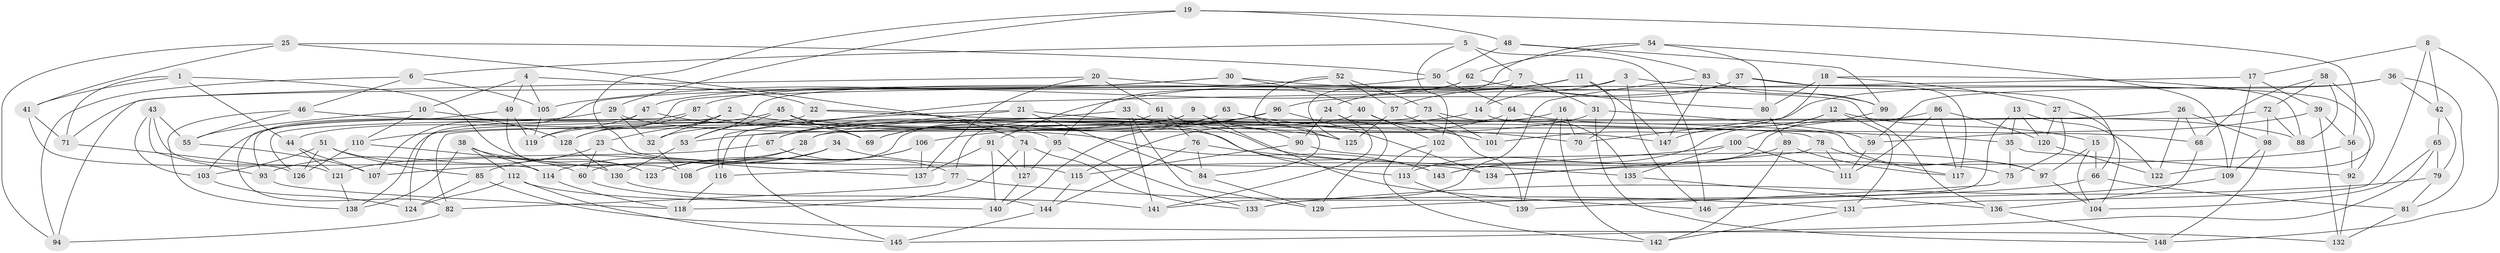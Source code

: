 // coarse degree distribution, {4: 0.5, 5: 0.16346153846153846, 6: 0.25, 3: 0.08653846153846154}
// Generated by graph-tools (version 1.1) at 2025/38/03/04/25 23:38:08]
// undirected, 148 vertices, 296 edges
graph export_dot {
  node [color=gray90,style=filled];
  1;
  2;
  3;
  4;
  5;
  6;
  7;
  8;
  9;
  10;
  11;
  12;
  13;
  14;
  15;
  16;
  17;
  18;
  19;
  20;
  21;
  22;
  23;
  24;
  25;
  26;
  27;
  28;
  29;
  30;
  31;
  32;
  33;
  34;
  35;
  36;
  37;
  38;
  39;
  40;
  41;
  42;
  43;
  44;
  45;
  46;
  47;
  48;
  49;
  50;
  51;
  52;
  53;
  54;
  55;
  56;
  57;
  58;
  59;
  60;
  61;
  62;
  63;
  64;
  65;
  66;
  67;
  68;
  69;
  70;
  71;
  72;
  73;
  74;
  75;
  76;
  77;
  78;
  79;
  80;
  81;
  82;
  83;
  84;
  85;
  86;
  87;
  88;
  89;
  90;
  91;
  92;
  93;
  94;
  95;
  96;
  97;
  98;
  99;
  100;
  101;
  102;
  103;
  104;
  105;
  106;
  107;
  108;
  109;
  110;
  111;
  112;
  113;
  114;
  115;
  116;
  117;
  118;
  119;
  120;
  121;
  122;
  123;
  124;
  125;
  126;
  127;
  128;
  129;
  130;
  131;
  132;
  133;
  134;
  135;
  136;
  137;
  138;
  139;
  140;
  141;
  142;
  143;
  144;
  145;
  146;
  147;
  148;
  1 -- 71;
  1 -- 44;
  1 -- 41;
  1 -- 123;
  2 -- 125;
  2 -- 124;
  2 -- 32;
  2 -- 23;
  3 -- 66;
  3 -- 14;
  3 -- 71;
  3 -- 146;
  4 -- 105;
  4 -- 10;
  4 -- 49;
  4 -- 22;
  5 -- 146;
  5 -- 6;
  5 -- 7;
  5 -- 102;
  6 -- 94;
  6 -- 46;
  6 -- 105;
  7 -- 14;
  7 -- 53;
  7 -- 31;
  8 -- 148;
  8 -- 17;
  8 -- 42;
  8 -- 131;
  9 -- 77;
  9 -- 90;
  9 -- 146;
  9 -- 32;
  10 -- 55;
  10 -- 110;
  10 -- 128;
  11 -- 91;
  11 -- 70;
  11 -- 24;
  11 -- 147;
  12 -- 113;
  12 -- 131;
  12 -- 15;
  12 -- 147;
  13 -- 120;
  13 -- 122;
  13 -- 35;
  13 -- 133;
  14 -- 53;
  14 -- 68;
  15 -- 66;
  15 -- 104;
  15 -- 97;
  16 -- 142;
  16 -- 28;
  16 -- 70;
  16 -- 139;
  17 -- 109;
  17 -- 116;
  17 -- 39;
  18 -- 88;
  18 -- 27;
  18 -- 80;
  18 -- 70;
  19 -- 48;
  19 -- 115;
  19 -- 29;
  19 -- 56;
  20 -- 136;
  20 -- 61;
  20 -- 94;
  20 -- 137;
  21 -- 35;
  21 -- 145;
  21 -- 116;
  21 -- 84;
  22 -- 97;
  22 -- 44;
  22 -- 95;
  23 -- 137;
  23 -- 93;
  23 -- 60;
  24 -- 90;
  24 -- 141;
  24 -- 129;
  25 -- 41;
  25 -- 94;
  25 -- 74;
  25 -- 50;
  26 -- 68;
  26 -- 28;
  26 -- 122;
  26 -- 98;
  27 -- 75;
  27 -- 104;
  27 -- 120;
  28 -- 107;
  28 -- 123;
  29 -- 32;
  29 -- 143;
  29 -- 103;
  30 -- 40;
  30 -- 47;
  30 -- 105;
  30 -- 99;
  31 -- 59;
  31 -- 148;
  31 -- 67;
  32 -- 108;
  33 -- 141;
  33 -- 113;
  33 -- 67;
  33 -- 129;
  34 -- 108;
  34 -- 85;
  34 -- 134;
  34 -- 114;
  35 -- 92;
  35 -- 75;
  36 -- 81;
  36 -- 42;
  36 -- 101;
  36 -- 59;
  37 -- 57;
  37 -- 117;
  37 -- 96;
  37 -- 92;
  38 -- 112;
  38 -- 114;
  38 -- 138;
  38 -- 123;
  39 -- 56;
  39 -- 132;
  39 -- 59;
  40 -- 60;
  40 -- 101;
  40 -- 102;
  41 -- 114;
  41 -- 71;
  42 -- 79;
  42 -- 65;
  43 -- 93;
  43 -- 121;
  43 -- 55;
  43 -- 103;
  44 -- 107;
  44 -- 121;
  45 -- 147;
  45 -- 110;
  45 -- 69;
  45 -- 53;
  46 -- 55;
  46 -- 138;
  46 -- 78;
  47 -- 69;
  47 -- 93;
  47 -- 119;
  48 -- 99;
  48 -- 50;
  48 -- 83;
  49 -- 108;
  49 -- 119;
  49 -- 82;
  50 -- 64;
  50 -- 128;
  51 -- 103;
  51 -- 85;
  51 -- 60;
  51 -- 126;
  52 -- 73;
  52 -- 84;
  52 -- 107;
  52 -- 57;
  53 -- 130;
  54 -- 125;
  54 -- 80;
  54 -- 109;
  54 -- 62;
  55 -- 107;
  56 -- 92;
  56 -- 134;
  57 -- 125;
  57 -- 139;
  58 -- 88;
  58 -- 72;
  58 -- 68;
  58 -- 122;
  59 -- 111;
  60 -- 140;
  61 -- 75;
  61 -- 69;
  61 -- 76;
  62 -- 80;
  62 -- 87;
  62 -- 95;
  63 -- 70;
  63 -- 69;
  63 -- 119;
  63 -- 125;
  64 -- 101;
  64 -- 115;
  64 -- 88;
  65 -- 145;
  65 -- 104;
  65 -- 79;
  66 -- 129;
  66 -- 81;
  67 -- 77;
  67 -- 121;
  68 -- 136;
  71 -- 126;
  72 -- 98;
  72 -- 88;
  72 -- 82;
  73 -- 101;
  73 -- 138;
  73 -- 135;
  74 -- 118;
  74 -- 133;
  74 -- 127;
  75 -- 139;
  76 -- 144;
  76 -- 84;
  76 -- 135;
  77 -- 131;
  77 -- 82;
  78 -- 117;
  78 -- 134;
  78 -- 111;
  79 -- 133;
  79 -- 81;
  80 -- 89;
  81 -- 132;
  82 -- 94;
  83 -- 99;
  83 -- 147;
  83 -- 141;
  84 -- 129;
  85 -- 132;
  85 -- 124;
  86 -- 117;
  86 -- 120;
  86 -- 143;
  86 -- 111;
  87 -- 126;
  87 -- 128;
  87 -- 143;
  89 -- 117;
  89 -- 142;
  89 -- 143;
  90 -- 115;
  90 -- 97;
  91 -- 140;
  91 -- 137;
  91 -- 127;
  92 -- 132;
  93 -- 118;
  95 -- 127;
  95 -- 133;
  96 -- 134;
  96 -- 106;
  96 -- 140;
  97 -- 104;
  98 -- 148;
  98 -- 109;
  99 -- 100;
  100 -- 116;
  100 -- 111;
  100 -- 135;
  102 -- 142;
  102 -- 113;
  103 -- 124;
  105 -- 119;
  106 -- 137;
  106 -- 123;
  106 -- 108;
  109 -- 146;
  110 -- 130;
  110 -- 126;
  112 -- 124;
  112 -- 141;
  112 -- 145;
  113 -- 139;
  114 -- 118;
  115 -- 144;
  116 -- 118;
  120 -- 122;
  121 -- 138;
  127 -- 140;
  128 -- 130;
  130 -- 144;
  131 -- 142;
  135 -- 136;
  136 -- 148;
  144 -- 145;
}
